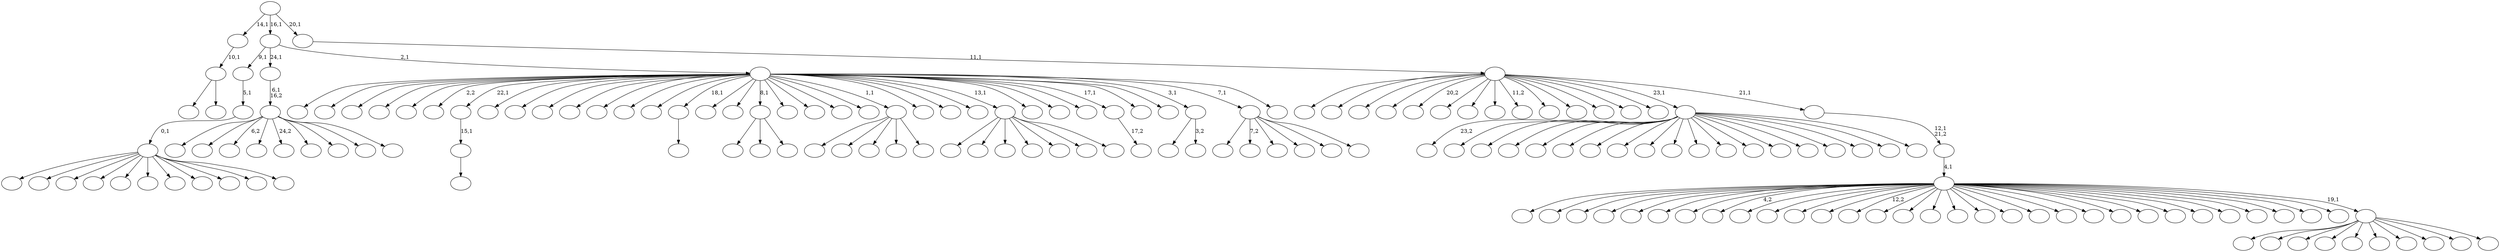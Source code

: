 digraph T {
	175 [label=""]
	174 [label=""]
	173 [label=""]
	172 [label=""]
	171 [label=""]
	170 [label=""]
	169 [label=""]
	168 [label=""]
	167 [label=""]
	166 [label=""]
	165 [label=""]
	164 [label=""]
	163 [label=""]
	162 [label=""]
	161 [label=""]
	160 [label=""]
	159 [label=""]
	158 [label=""]
	157 [label=""]
	156 [label=""]
	155 [label=""]
	154 [label=""]
	153 [label=""]
	152 [label=""]
	151 [label=""]
	150 [label=""]
	149 [label=""]
	148 [label=""]
	147 [label=""]
	146 [label=""]
	145 [label=""]
	144 [label=""]
	143 [label=""]
	142 [label=""]
	141 [label=""]
	140 [label=""]
	139 [label=""]
	138 [label=""]
	137 [label=""]
	136 [label=""]
	135 [label=""]
	134 [label=""]
	133 [label=""]
	132 [label=""]
	131 [label=""]
	130 [label=""]
	129 [label=""]
	128 [label=""]
	127 [label=""]
	126 [label=""]
	125 [label=""]
	124 [label=""]
	123 [label=""]
	122 [label=""]
	121 [label=""]
	120 [label=""]
	119 [label=""]
	118 [label=""]
	117 [label=""]
	116 [label=""]
	115 [label=""]
	114 [label=""]
	113 [label=""]
	112 [label=""]
	111 [label=""]
	110 [label=""]
	109 [label=""]
	108 [label=""]
	107 [label=""]
	106 [label=""]
	105 [label=""]
	104 [label=""]
	103 [label=""]
	102 [label=""]
	101 [label=""]
	100 [label=""]
	99 [label=""]
	98 [label=""]
	97 [label=""]
	96 [label=""]
	95 [label=""]
	94 [label=""]
	93 [label=""]
	92 [label=""]
	91 [label=""]
	90 [label=""]
	89 [label=""]
	88 [label=""]
	87 [label=""]
	86 [label=""]
	85 [label=""]
	84 [label=""]
	83 [label=""]
	82 [label=""]
	81 [label=""]
	80 [label=""]
	79 [label=""]
	78 [label=""]
	77 [label=""]
	76 [label=""]
	75 [label=""]
	74 [label=""]
	73 [label=""]
	72 [label=""]
	71 [label=""]
	70 [label=""]
	69 [label=""]
	68 [label=""]
	67 [label=""]
	66 [label=""]
	65 [label=""]
	64 [label=""]
	63 [label=""]
	62 [label=""]
	61 [label=""]
	60 [label=""]
	59 [label=""]
	58 [label=""]
	57 [label=""]
	56 [label=""]
	55 [label=""]
	54 [label=""]
	53 [label=""]
	52 [label=""]
	51 [label=""]
	50 [label=""]
	49 [label=""]
	48 [label=""]
	47 [label=""]
	46 [label=""]
	45 [label=""]
	44 [label=""]
	43 [label=""]
	42 [label=""]
	41 [label=""]
	40 [label=""]
	39 [label=""]
	38 [label=""]
	37 [label=""]
	36 [label=""]
	35 [label=""]
	34 [label=""]
	33 [label=""]
	32 [label=""]
	31 [label=""]
	30 [label=""]
	29 [label=""]
	28 [label=""]
	27 [label=""]
	26 [label=""]
	25 [label=""]
	24 [label=""]
	23 [label=""]
	22 [label=""]
	21 [label=""]
	20 [label=""]
	19 [label=""]
	18 [label=""]
	17 [label=""]
	16 [label=""]
	15 [label=""]
	14 [label=""]
	13 [label=""]
	12 [label=""]
	11 [label=""]
	10 [label=""]
	9 [label=""]
	8 [label=""]
	7 [label=""]
	6 [label=""]
	5 [label=""]
	4 [label=""]
	3 [label=""]
	2 [label=""]
	1 [label=""]
	0 [label=""]
	147 -> 148 [label=""]
	146 -> 147 [label="15,1"]
	97 -> 98 [label=""]
	81 -> 109 [label=""]
	81 -> 93 [label=""]
	81 -> 82 [label=""]
	75 -> 160 [label=""]
	75 -> 76 [label=""]
	74 -> 75 [label="10,1"]
	64 -> 154 [label=""]
	64 -> 105 [label=""]
	64 -> 90 [label=""]
	64 -> 85 [label=""]
	64 -> 65 [label=""]
	53 -> 173 [label=""]
	53 -> 172 [label=""]
	53 -> 169 [label=""]
	53 -> 167 [label=""]
	53 -> 152 [label=""]
	53 -> 133 [label=""]
	53 -> 123 [label=""]
	53 -> 112 [label=""]
	53 -> 96 [label=""]
	53 -> 92 [label=""]
	53 -> 54 [label=""]
	52 -> 53 [label="0,1"]
	51 -> 52 [label="5,1"]
	38 -> 165 [label=""]
	38 -> 143 [label=""]
	38 -> 131 [label=""]
	38 -> 87 [label=""]
	38 -> 59 [label=""]
	38 -> 43 [label=""]
	38 -> 39 [label=""]
	31 -> 155 [label=""]
	31 -> 117 [label=""]
	31 -> 106 [label="6,2"]
	31 -> 102 [label=""]
	31 -> 83 [label="24,2"]
	31 -> 58 [label=""]
	31 -> 49 [label=""]
	31 -> 42 [label=""]
	31 -> 32 [label=""]
	30 -> 31 [label="6,1\n16,2"]
	26 -> 27 [label="17,2"]
	16 -> 115 [label=""]
	16 -> 17 [label="3,2"]
	14 -> 151 [label=""]
	14 -> 91 [label="7,2"]
	14 -> 77 [label=""]
	14 -> 66 [label=""]
	14 -> 19 [label=""]
	14 -> 15 [label=""]
	12 -> 174 [label=""]
	12 -> 159 [label=""]
	12 -> 157 [label=""]
	12 -> 156 [label=""]
	12 -> 150 [label=""]
	12 -> 149 [label="2,2"]
	12 -> 146 [label="22,1"]
	12 -> 141 [label=""]
	12 -> 140 [label=""]
	12 -> 138 [label=""]
	12 -> 130 [label=""]
	12 -> 113 [label=""]
	12 -> 103 [label=""]
	12 -> 100 [label=""]
	12 -> 97 [label="18,1"]
	12 -> 95 [label=""]
	12 -> 84 [label=""]
	12 -> 81 [label="8,1"]
	12 -> 79 [label=""]
	12 -> 78 [label=""]
	12 -> 72 [label=""]
	12 -> 71 [label=""]
	12 -> 64 [label="1,1"]
	12 -> 55 [label=""]
	12 -> 41 [label=""]
	12 -> 40 [label=""]
	12 -> 38 [label="13,1"]
	12 -> 35 [label=""]
	12 -> 29 [label=""]
	12 -> 28 [label=""]
	12 -> 26 [label="17,1"]
	12 -> 25 [label=""]
	12 -> 21 [label=""]
	12 -> 16 [label="3,1"]
	12 -> 14 [label="7,1"]
	12 -> 13 [label=""]
	11 -> 51 [label="9,1"]
	11 -> 30 [label="24,1"]
	11 -> 12 [label="2,1"]
	8 -> 171 [label="23,2"]
	8 -> 168 [label=""]
	8 -> 163 [label=""]
	8 -> 161 [label=""]
	8 -> 134 [label=""]
	8 -> 127 [label=""]
	8 -> 125 [label=""]
	8 -> 108 [label=""]
	8 -> 80 [label=""]
	8 -> 70 [label=""]
	8 -> 69 [label=""]
	8 -> 68 [label=""]
	8 -> 57 [label=""]
	8 -> 56 [label=""]
	8 -> 48 [label=""]
	8 -> 47 [label=""]
	8 -> 37 [label=""]
	8 -> 10 [label=""]
	8 -> 9 [label=""]
	6 -> 175 [label=""]
	6 -> 137 [label=""]
	6 -> 129 [label=""]
	6 -> 114 [label=""]
	6 -> 111 [label=""]
	6 -> 89 [label=""]
	6 -> 86 [label=""]
	6 -> 62 [label=""]
	6 -> 50 [label=""]
	6 -> 7 [label=""]
	5 -> 170 [label=""]
	5 -> 164 [label=""]
	5 -> 162 [label=""]
	5 -> 158 [label=""]
	5 -> 145 [label=""]
	5 -> 144 [label=""]
	5 -> 142 [label=""]
	5 -> 135 [label="4,2"]
	5 -> 132 [label=""]
	5 -> 124 [label=""]
	5 -> 122 [label=""]
	5 -> 121 [label=""]
	5 -> 120 [label="12,2"]
	5 -> 119 [label=""]
	5 -> 118 [label=""]
	5 -> 110 [label=""]
	5 -> 107 [label=""]
	5 -> 101 [label=""]
	5 -> 94 [label=""]
	5 -> 88 [label=""]
	5 -> 73 [label=""]
	5 -> 61 [label=""]
	5 -> 60 [label=""]
	5 -> 46 [label=""]
	5 -> 45 [label=""]
	5 -> 44 [label=""]
	5 -> 36 [label=""]
	5 -> 33 [label=""]
	5 -> 24 [label=""]
	5 -> 22 [label=""]
	5 -> 20 [label=""]
	5 -> 6 [label="19,1"]
	4 -> 5 [label="4,1"]
	3 -> 4 [label="12,1\n21,2"]
	2 -> 166 [label=""]
	2 -> 153 [label=""]
	2 -> 139 [label=""]
	2 -> 136 [label=""]
	2 -> 128 [label="20,2"]
	2 -> 126 [label=""]
	2 -> 116 [label=""]
	2 -> 104 [label=""]
	2 -> 99 [label="11,2"]
	2 -> 67 [label=""]
	2 -> 63 [label=""]
	2 -> 34 [label=""]
	2 -> 23 [label=""]
	2 -> 18 [label=""]
	2 -> 8 [label="23,1"]
	2 -> 3 [label="21,1"]
	1 -> 2 [label="11,1"]
	0 -> 74 [label="14,1"]
	0 -> 11 [label="16,1"]
	0 -> 1 [label="20,1"]
}
